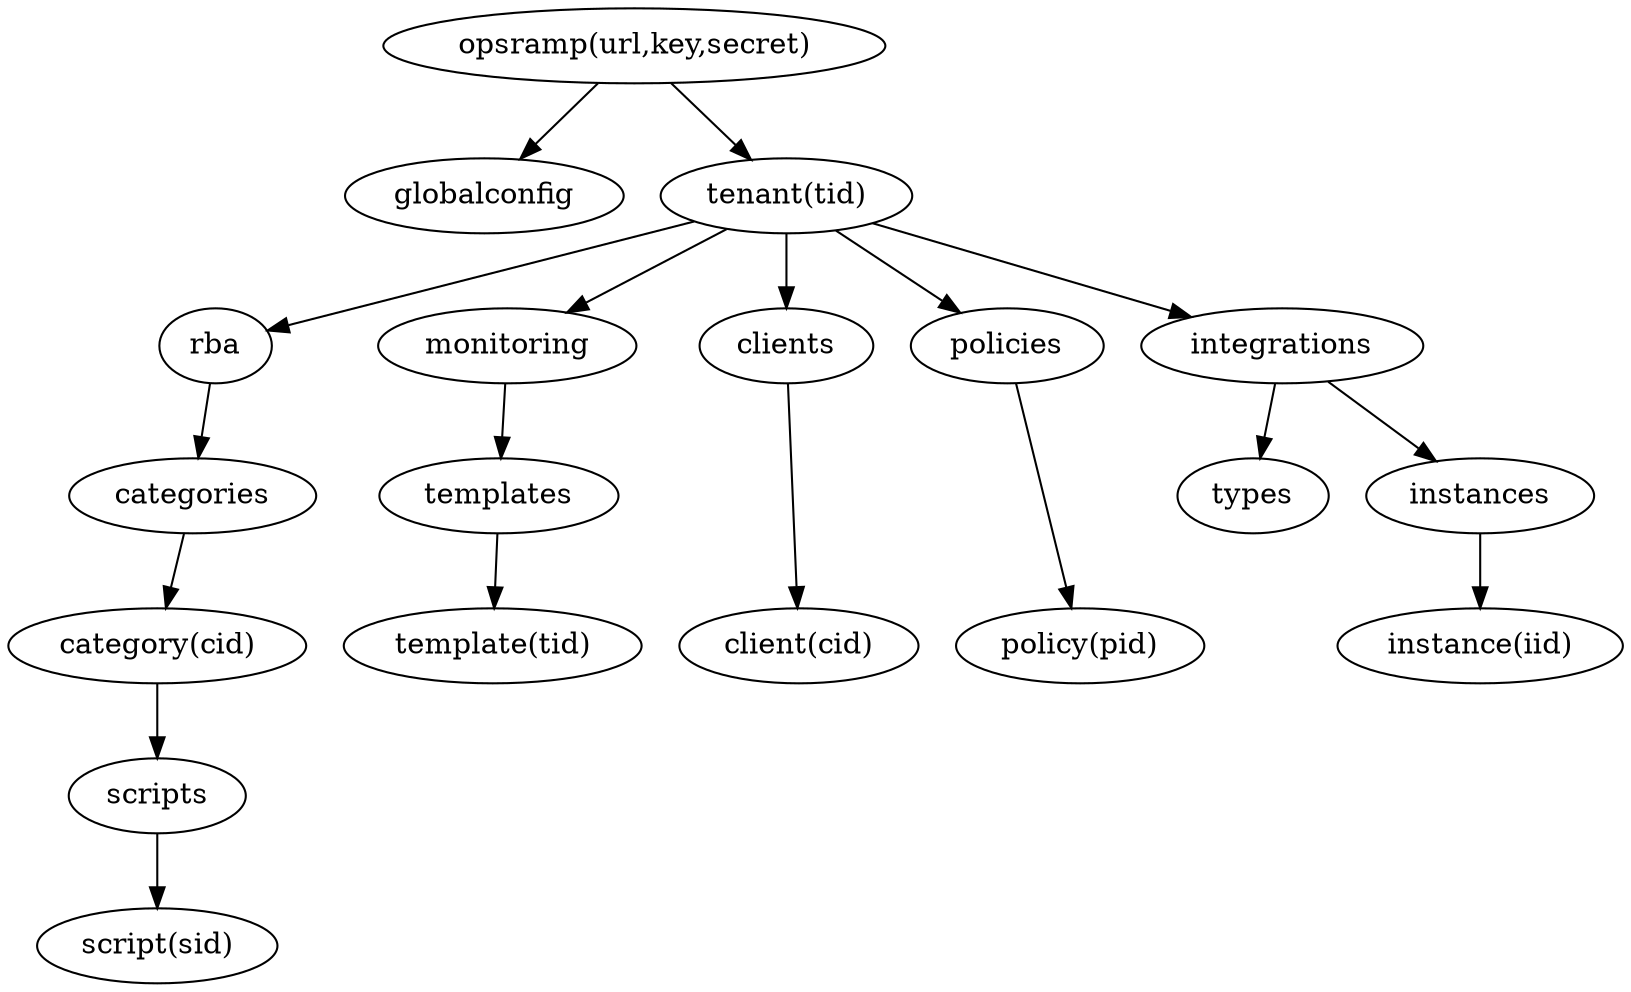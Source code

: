 # classes.dot
# An input file for graphviz that produces a diagram of the relationship
# between the various classes in the python-opsramp language binding.
#
# (c) Copyright 2019 Hewlett Packard Enterprise Development LP
#
# Licensed under the Apache License, Version 2.0 (the "License");
# you may not use this file except in compliance with the License.
# You may obtain a copy of the License at
#
#     http://www.apache.org/licenses/LICENSE-2.0
#
# Unless required by applicable law or agreed to in writing, software
# distributed under the License is distributed on an "AS IS" BASIS,
# WITHOUT WARRANTIES OR CONDITIONS OF ANY KIND, either express or implied.
# See the License for the specific language governing permissions and
# limitations under the License.
#
digraph {
  opsramp -> { globalconfig tenant }
  opsramp [label="opsramp(url,key,secret)"]
  tenant -> { rba monitoring clients policies integrations }
  tenant [label="tenant(tid)"]
  rba -> categories
  categories -> category
  category [label="category(cid)"]
  category -> scripts
  scripts -> script
  script [label="script(sid)"]
  monitoring -> templates
  templates -> template
  template [label="template(tid)"]
  clients -> client
  client [label="client(cid)"]
  policies -> policy
  policy [label="policy(pid)"]
  integrations -> { types instances }
  instances -> instance
  instance [label="instance(iid)"]
  { rank=same rba monitoring clients policies integrations }
  { rank=same categories templates instances }
  { rank=same category template client policy instance }
}
